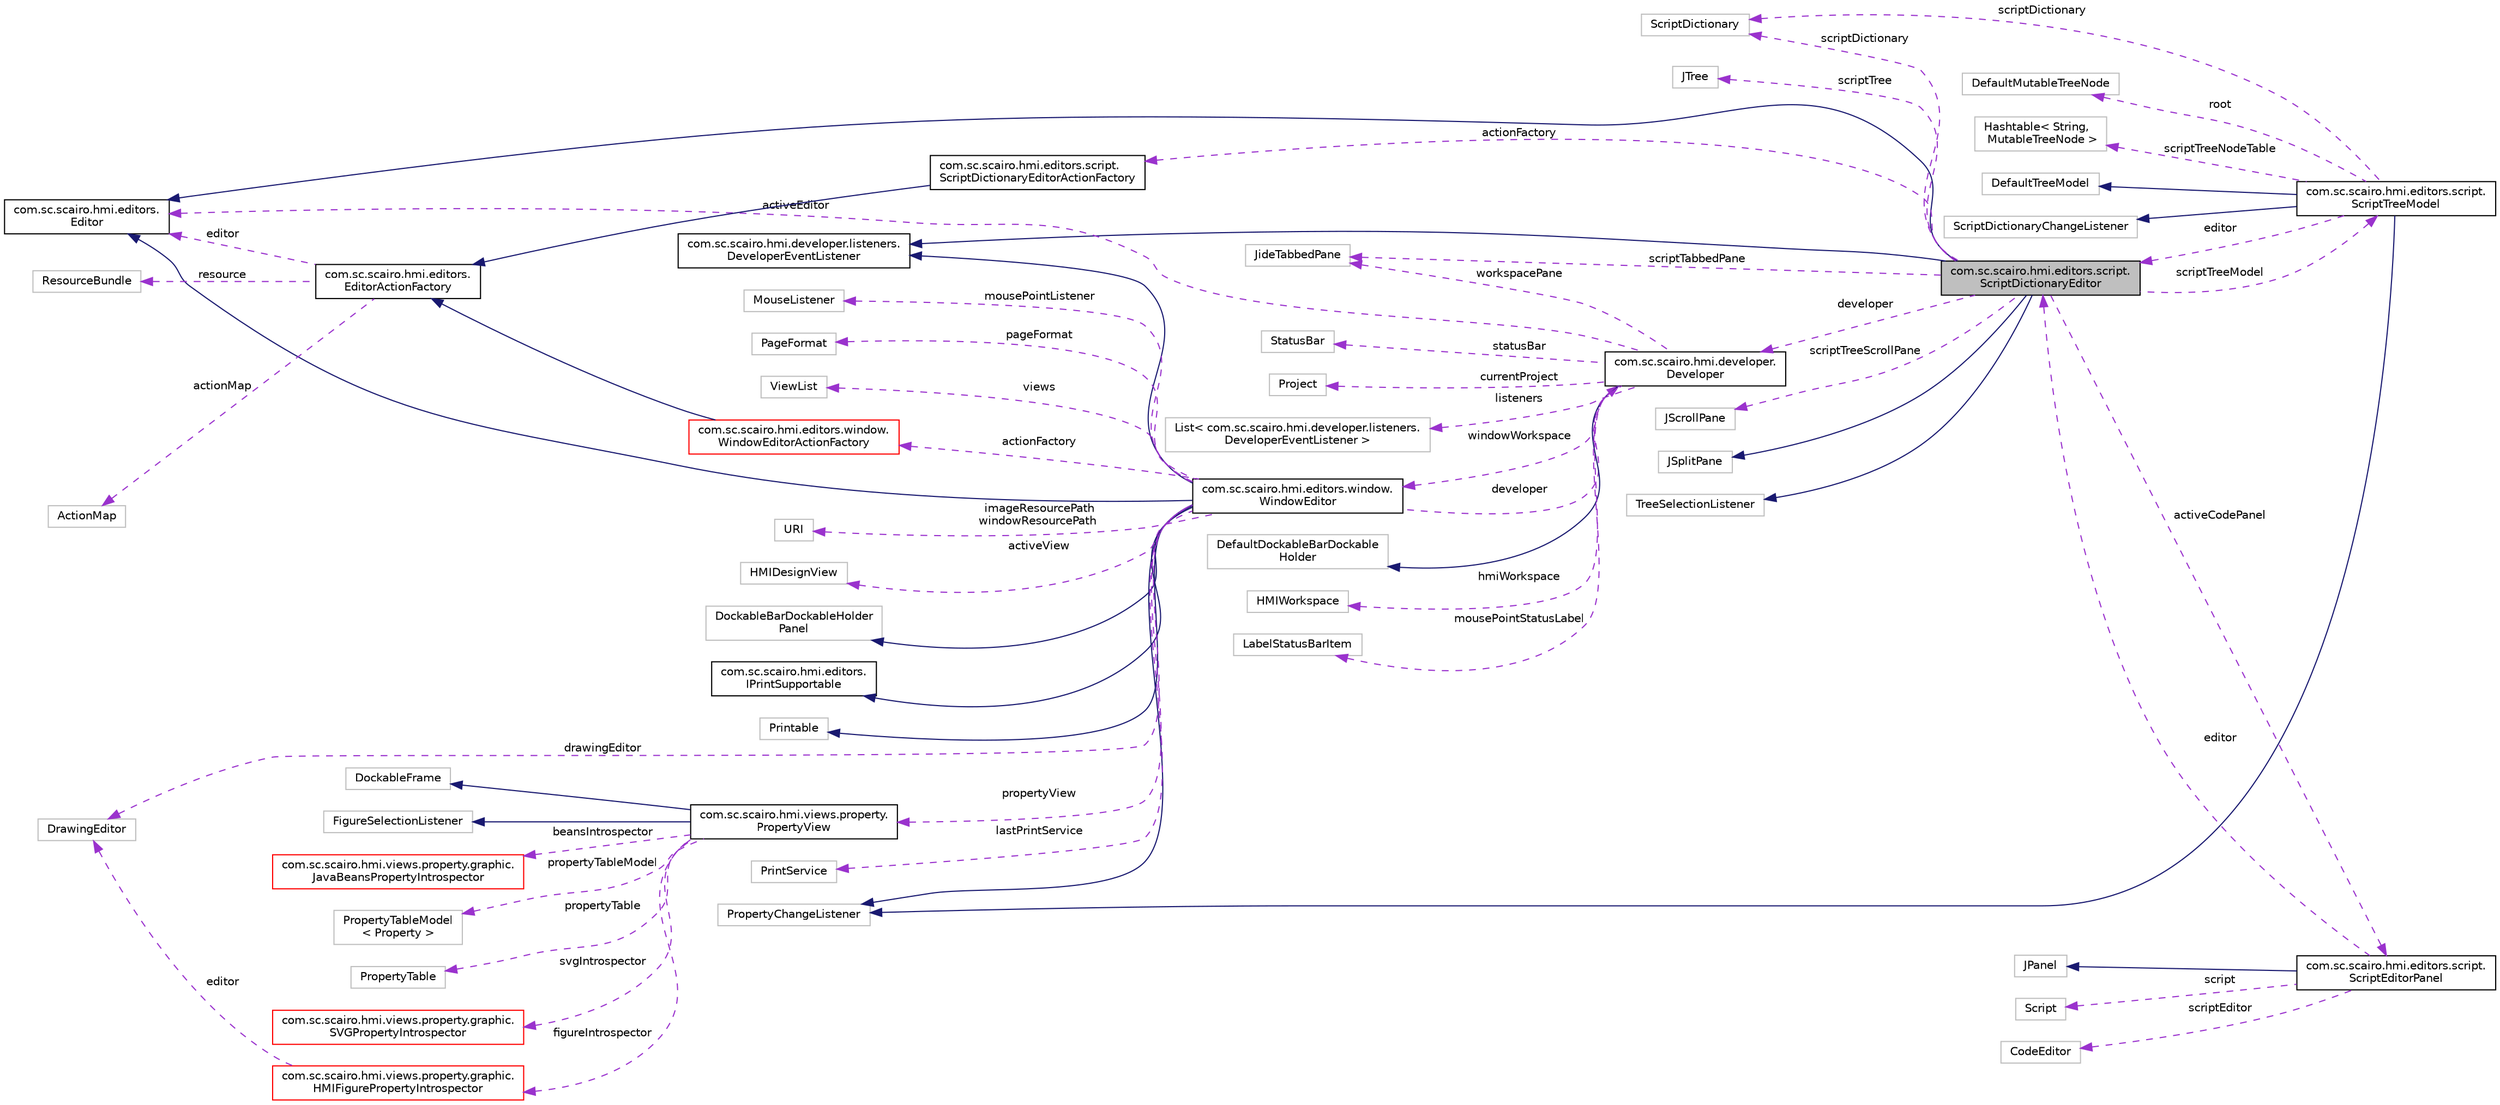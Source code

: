 digraph "com.sc.scairo.hmi.editors.script.ScriptDictionaryEditor"
{
 // LATEX_PDF_SIZE
  edge [fontname="Helvetica",fontsize="10",labelfontname="Helvetica",labelfontsize="10"];
  node [fontname="Helvetica",fontsize="10",shape=record];
  rankdir="LR";
  Node1 [label="com.sc.scairo.hmi.editors.script.\lScriptDictionaryEditor",height=0.2,width=0.4,color="black", fillcolor="grey75", style="filled", fontcolor="black",tooltip=" "];
  Node2 -> Node1 [dir="back",color="midnightblue",fontsize="10",style="solid",fontname="Helvetica"];
  Node2 [label="JSplitPane",height=0.2,width=0.4,color="grey75", fillcolor="white", style="filled",tooltip=" "];
  Node3 -> Node1 [dir="back",color="midnightblue",fontsize="10",style="solid",fontname="Helvetica"];
  Node3 [label="com.sc.scairo.hmi.developer.listeners.\lDeveloperEventListener",height=0.2,width=0.4,color="black", fillcolor="white", style="filled",URL="$interfacecom_1_1sc_1_1scairo_1_1hmi_1_1developer_1_1listeners_1_1_developer_event_listener.html",tooltip=" "];
  Node4 -> Node1 [dir="back",color="midnightblue",fontsize="10",style="solid",fontname="Helvetica"];
  Node4 [label="com.sc.scairo.hmi.editors.\lEditor",height=0.2,width=0.4,color="black", fillcolor="white", style="filled",URL="$interfacecom_1_1sc_1_1scairo_1_1hmi_1_1editors_1_1_editor.html",tooltip=" "];
  Node5 -> Node1 [dir="back",color="midnightblue",fontsize="10",style="solid",fontname="Helvetica"];
  Node5 [label="TreeSelectionListener",height=0.2,width=0.4,color="grey75", fillcolor="white", style="filled",tooltip=" "];
  Node6 -> Node1 [dir="back",color="darkorchid3",fontsize="10",style="dashed",label=" scriptTreeModel" ,fontname="Helvetica"];
  Node6 [label="com.sc.scairo.hmi.editors.script.\lScriptTreeModel",height=0.2,width=0.4,color="black", fillcolor="white", style="filled",URL="$classcom_1_1sc_1_1scairo_1_1hmi_1_1editors_1_1script_1_1_script_tree_model.html",tooltip=" "];
  Node7 -> Node6 [dir="back",color="midnightblue",fontsize="10",style="solid",fontname="Helvetica"];
  Node7 [label="DefaultTreeModel",height=0.2,width=0.4,color="grey75", fillcolor="white", style="filled",tooltip=" "];
  Node8 -> Node6 [dir="back",color="midnightblue",fontsize="10",style="solid",fontname="Helvetica"];
  Node8 [label="ScriptDictionaryChangeListener",height=0.2,width=0.4,color="grey75", fillcolor="white", style="filled",tooltip=" "];
  Node9 -> Node6 [dir="back",color="midnightblue",fontsize="10",style="solid",fontname="Helvetica"];
  Node9 [label="PropertyChangeListener",height=0.2,width=0.4,color="grey75", fillcolor="white", style="filled",tooltip=" "];
  Node10 -> Node6 [dir="back",color="darkorchid3",fontsize="10",style="dashed",label=" scriptDictionary" ,fontname="Helvetica"];
  Node10 [label="ScriptDictionary",height=0.2,width=0.4,color="grey75", fillcolor="white", style="filled",tooltip=" "];
  Node11 -> Node6 [dir="back",color="darkorchid3",fontsize="10",style="dashed",label=" root" ,fontname="Helvetica"];
  Node11 [label="DefaultMutableTreeNode",height=0.2,width=0.4,color="grey75", fillcolor="white", style="filled",tooltip=" "];
  Node12 -> Node6 [dir="back",color="darkorchid3",fontsize="10",style="dashed",label=" scriptTreeNodeTable" ,fontname="Helvetica"];
  Node12 [label="Hashtable\< String,\l MutableTreeNode \>",height=0.2,width=0.4,color="grey75", fillcolor="white", style="filled",tooltip=" "];
  Node1 -> Node6 [dir="back",color="darkorchid3",fontsize="10",style="dashed",label=" editor" ,fontname="Helvetica"];
  Node10 -> Node1 [dir="back",color="darkorchid3",fontsize="10",style="dashed",label=" scriptDictionary" ,fontname="Helvetica"];
  Node13 -> Node1 [dir="back",color="darkorchid3",fontsize="10",style="dashed",label=" actionFactory" ,fontname="Helvetica"];
  Node13 [label="com.sc.scairo.hmi.editors.script.\lScriptDictionaryEditorActionFactory",height=0.2,width=0.4,color="black", fillcolor="white", style="filled",URL="$classcom_1_1sc_1_1scairo_1_1hmi_1_1editors_1_1script_1_1_script_dictionary_editor_action_factory.html",tooltip=" "];
  Node14 -> Node13 [dir="back",color="midnightblue",fontsize="10",style="solid",fontname="Helvetica"];
  Node14 [label="com.sc.scairo.hmi.editors.\lEditorActionFactory",height=0.2,width=0.4,color="black", fillcolor="white", style="filled",URL="$classcom_1_1sc_1_1scairo_1_1hmi_1_1editors_1_1_editor_action_factory.html",tooltip=" "];
  Node15 -> Node14 [dir="back",color="darkorchid3",fontsize="10",style="dashed",label=" resource" ,fontname="Helvetica"];
  Node15 [label="ResourceBundle",height=0.2,width=0.4,color="grey75", fillcolor="white", style="filled",tooltip=" "];
  Node16 -> Node14 [dir="back",color="darkorchid3",fontsize="10",style="dashed",label=" actionMap" ,fontname="Helvetica"];
  Node16 [label="ActionMap",height=0.2,width=0.4,color="grey75", fillcolor="white", style="filled",tooltip=" "];
  Node4 -> Node14 [dir="back",color="darkorchid3",fontsize="10",style="dashed",label=" editor" ,fontname="Helvetica"];
  Node17 -> Node1 [dir="back",color="darkorchid3",fontsize="10",style="dashed",label=" scriptTabbedPane" ,fontname="Helvetica"];
  Node17 [label="JideTabbedPane",height=0.2,width=0.4,color="grey75", fillcolor="white", style="filled",tooltip=" "];
  Node18 -> Node1 [dir="back",color="darkorchid3",fontsize="10",style="dashed",label=" developer" ,fontname="Helvetica"];
  Node18 [label="com.sc.scairo.hmi.developer.\lDeveloper",height=0.2,width=0.4,color="black", fillcolor="white", style="filled",URL="$classcom_1_1sc_1_1scairo_1_1hmi_1_1developer_1_1_developer.html",tooltip=" "];
  Node19 -> Node18 [dir="back",color="midnightblue",fontsize="10",style="solid",fontname="Helvetica"];
  Node19 [label="DefaultDockableBarDockable\lHolder",height=0.2,width=0.4,color="grey75", fillcolor="white", style="filled",tooltip=" "];
  Node20 -> Node18 [dir="back",color="darkorchid3",fontsize="10",style="dashed",label=" hmiWorkspace" ,fontname="Helvetica"];
  Node20 [label="HMIWorkspace",height=0.2,width=0.4,color="grey75", fillcolor="white", style="filled",tooltip=" "];
  Node21 -> Node18 [dir="back",color="darkorchid3",fontsize="10",style="dashed",label=" windowWorkspace" ,fontname="Helvetica"];
  Node21 [label="com.sc.scairo.hmi.editors.window.\lWindowEditor",height=0.2,width=0.4,color="black", fillcolor="white", style="filled",URL="$classcom_1_1sc_1_1scairo_1_1hmi_1_1editors_1_1window_1_1_window_editor.html",tooltip=" "];
  Node22 -> Node21 [dir="back",color="midnightblue",fontsize="10",style="solid",fontname="Helvetica"];
  Node22 [label="DockableBarDockableHolder\lPanel",height=0.2,width=0.4,color="grey75", fillcolor="white", style="filled",tooltip=" "];
  Node3 -> Node21 [dir="back",color="midnightblue",fontsize="10",style="solid",fontname="Helvetica"];
  Node9 -> Node21 [dir="back",color="midnightblue",fontsize="10",style="solid",fontname="Helvetica"];
  Node4 -> Node21 [dir="back",color="midnightblue",fontsize="10",style="solid",fontname="Helvetica"];
  Node23 -> Node21 [dir="back",color="midnightblue",fontsize="10",style="solid",fontname="Helvetica"];
  Node23 [label="com.sc.scairo.hmi.editors.\lIPrintSupportable",height=0.2,width=0.4,color="black", fillcolor="white", style="filled",URL="$interfacecom_1_1sc_1_1scairo_1_1hmi_1_1editors_1_1_i_print_supportable.html",tooltip=" "];
  Node24 -> Node21 [dir="back",color="midnightblue",fontsize="10",style="solid",fontname="Helvetica"];
  Node24 [label="Printable",height=0.2,width=0.4,color="grey75", fillcolor="white", style="filled",tooltip=" "];
  Node25 -> Node21 [dir="back",color="darkorchid3",fontsize="10",style="dashed",label=" drawingEditor" ,fontname="Helvetica"];
  Node25 [label="DrawingEditor",height=0.2,width=0.4,color="grey75", fillcolor="white", style="filled",tooltip=" "];
  Node26 -> Node21 [dir="back",color="darkorchid3",fontsize="10",style="dashed",label=" lastPrintService" ,fontname="Helvetica"];
  Node26 [label="PrintService",height=0.2,width=0.4,color="grey75", fillcolor="white", style="filled",tooltip=" "];
  Node27 -> Node21 [dir="back",color="darkorchid3",fontsize="10",style="dashed",label=" mousePointListener" ,fontname="Helvetica"];
  Node27 [label="MouseListener",height=0.2,width=0.4,color="grey75", fillcolor="white", style="filled",tooltip=" "];
  Node28 -> Node21 [dir="back",color="darkorchid3",fontsize="10",style="dashed",label=" pageFormat" ,fontname="Helvetica"];
  Node28 [label="PageFormat",height=0.2,width=0.4,color="grey75", fillcolor="white", style="filled",tooltip=" "];
  Node29 -> Node21 [dir="back",color="darkorchid3",fontsize="10",style="dashed",label=" views" ,fontname="Helvetica"];
  Node29 [label="ViewList",height=0.2,width=0.4,color="grey75", fillcolor="white", style="filled",tooltip=" "];
  Node30 -> Node21 [dir="back",color="darkorchid3",fontsize="10",style="dashed",label=" imageResourcePath\nwindowResourcePath" ,fontname="Helvetica"];
  Node30 [label="URI",height=0.2,width=0.4,color="grey75", fillcolor="white", style="filled",tooltip=" "];
  Node31 -> Node21 [dir="back",color="darkorchid3",fontsize="10",style="dashed",label=" activeView" ,fontname="Helvetica"];
  Node31 [label="HMIDesignView",height=0.2,width=0.4,color="grey75", fillcolor="white", style="filled",tooltip=" "];
  Node18 -> Node21 [dir="back",color="darkorchid3",fontsize="10",style="dashed",label=" developer" ,fontname="Helvetica"];
  Node32 -> Node21 [dir="back",color="darkorchid3",fontsize="10",style="dashed",label=" propertyView" ,fontname="Helvetica"];
  Node32 [label="com.sc.scairo.hmi.views.property.\lPropertyView",height=0.2,width=0.4,color="black", fillcolor="white", style="filled",URL="$classcom_1_1sc_1_1scairo_1_1hmi_1_1views_1_1property_1_1_property_view.html",tooltip=" "];
  Node33 -> Node32 [dir="back",color="midnightblue",fontsize="10",style="solid",fontname="Helvetica"];
  Node33 [label="DockableFrame",height=0.2,width=0.4,color="grey75", fillcolor="white", style="filled",tooltip=" "];
  Node34 -> Node32 [dir="back",color="midnightblue",fontsize="10",style="solid",fontname="Helvetica"];
  Node34 [label="FigureSelectionListener",height=0.2,width=0.4,color="grey75", fillcolor="white", style="filled",tooltip=" "];
  Node35 -> Node32 [dir="back",color="darkorchid3",fontsize="10",style="dashed",label=" beansIntrospector" ,fontname="Helvetica"];
  Node35 [label="com.sc.scairo.hmi.views.property.graphic.\lJavaBeansPropertyIntrospector",height=0.2,width=0.4,color="red", fillcolor="white", style="filled",URL="$classcom_1_1sc_1_1scairo_1_1hmi_1_1views_1_1property_1_1graphic_1_1_java_beans_property_introspector.html",tooltip=" "];
  Node49 -> Node32 [dir="back",color="darkorchid3",fontsize="10",style="dashed",label=" figureIntrospector" ,fontname="Helvetica"];
  Node49 [label="com.sc.scairo.hmi.views.property.graphic.\lHMIFigurePropertyIntrospector",height=0.2,width=0.4,color="red", fillcolor="white", style="filled",URL="$classcom_1_1sc_1_1scairo_1_1hmi_1_1views_1_1property_1_1graphic_1_1_h_m_i_figure_property_introspector.html",tooltip=" "];
  Node25 -> Node49 [dir="back",color="darkorchid3",fontsize="10",style="dashed",label=" editor" ,fontname="Helvetica"];
  Node53 -> Node32 [dir="back",color="darkorchid3",fontsize="10",style="dashed",label=" propertyTableModel" ,fontname="Helvetica"];
  Node53 [label="PropertyTableModel\l\< Property \>",height=0.2,width=0.4,color="grey75", fillcolor="white", style="filled",tooltip=" "];
  Node54 -> Node32 [dir="back",color="darkorchid3",fontsize="10",style="dashed",label=" propertyTable" ,fontname="Helvetica"];
  Node54 [label="PropertyTable",height=0.2,width=0.4,color="grey75", fillcolor="white", style="filled",tooltip=" "];
  Node55 -> Node32 [dir="back",color="darkorchid3",fontsize="10",style="dashed",label=" svgIntrospector" ,fontname="Helvetica"];
  Node55 [label="com.sc.scairo.hmi.views.property.graphic.\lSVGPropertyIntrospector",height=0.2,width=0.4,color="red", fillcolor="white", style="filled",URL="$classcom_1_1sc_1_1scairo_1_1hmi_1_1views_1_1property_1_1graphic_1_1_s_v_g_property_introspector.html",tooltip=" "];
  Node58 -> Node21 [dir="back",color="darkorchid3",fontsize="10",style="dashed",label=" actionFactory" ,fontname="Helvetica"];
  Node58 [label="com.sc.scairo.hmi.editors.window.\lWindowEditorActionFactory",height=0.2,width=0.4,color="red", fillcolor="white", style="filled",URL="$classcom_1_1sc_1_1scairo_1_1hmi_1_1editors_1_1window_1_1_window_editor_action_factory.html",tooltip=" "];
  Node14 -> Node58 [dir="back",color="midnightblue",fontsize="10",style="solid",fontname="Helvetica"];
  Node63 -> Node18 [dir="back",color="darkorchid3",fontsize="10",style="dashed",label=" mousePointStatusLabel" ,fontname="Helvetica"];
  Node63 [label="LabelStatusBarItem",height=0.2,width=0.4,color="grey75", fillcolor="white", style="filled",tooltip=" "];
  Node17 -> Node18 [dir="back",color="darkorchid3",fontsize="10",style="dashed",label=" workspacePane" ,fontname="Helvetica"];
  Node64 -> Node18 [dir="back",color="darkorchid3",fontsize="10",style="dashed",label=" statusBar" ,fontname="Helvetica"];
  Node64 [label="StatusBar",height=0.2,width=0.4,color="grey75", fillcolor="white", style="filled",tooltip=" "];
  Node65 -> Node18 [dir="back",color="darkorchid3",fontsize="10",style="dashed",label=" currentProject" ,fontname="Helvetica"];
  Node65 [label="Project",height=0.2,width=0.4,color="grey75", fillcolor="white", style="filled",tooltip=" "];
  Node66 -> Node18 [dir="back",color="darkorchid3",fontsize="10",style="dashed",label=" listeners" ,fontname="Helvetica"];
  Node66 [label="List\< com.sc.scairo.hmi.developer.listeners.\lDeveloperEventListener \>",height=0.2,width=0.4,color="grey75", fillcolor="white", style="filled",tooltip=" "];
  Node4 -> Node18 [dir="back",color="darkorchid3",fontsize="10",style="dashed",label=" activeEditor" ,fontname="Helvetica"];
  Node67 -> Node1 [dir="back",color="darkorchid3",fontsize="10",style="dashed",label=" activeCodePanel" ,fontname="Helvetica"];
  Node67 [label="com.sc.scairo.hmi.editors.script.\lScriptEditorPanel",height=0.2,width=0.4,color="black", fillcolor="white", style="filled",URL="$classcom_1_1sc_1_1scairo_1_1hmi_1_1editors_1_1script_1_1_script_editor_panel.html",tooltip=" "];
  Node68 -> Node67 [dir="back",color="midnightblue",fontsize="10",style="solid",fontname="Helvetica"];
  Node68 [label="JPanel",height=0.2,width=0.4,color="grey75", fillcolor="white", style="filled",tooltip=" "];
  Node69 -> Node67 [dir="back",color="darkorchid3",fontsize="10",style="dashed",label=" script" ,fontname="Helvetica"];
  Node69 [label="Script",height=0.2,width=0.4,color="grey75", fillcolor="white", style="filled",tooltip=" "];
  Node70 -> Node67 [dir="back",color="darkorchid3",fontsize="10",style="dashed",label=" scriptEditor" ,fontname="Helvetica"];
  Node70 [label="CodeEditor",height=0.2,width=0.4,color="grey75", fillcolor="white", style="filled",tooltip=" "];
  Node1 -> Node67 [dir="back",color="darkorchid3",fontsize="10",style="dashed",label=" editor" ,fontname="Helvetica"];
  Node71 -> Node1 [dir="back",color="darkorchid3",fontsize="10",style="dashed",label=" scriptTree" ,fontname="Helvetica"];
  Node71 [label="JTree",height=0.2,width=0.4,color="grey75", fillcolor="white", style="filled",tooltip=" "];
  Node72 -> Node1 [dir="back",color="darkorchid3",fontsize="10",style="dashed",label=" scriptTreeScrollPane" ,fontname="Helvetica"];
  Node72 [label="JScrollPane",height=0.2,width=0.4,color="grey75", fillcolor="white", style="filled",tooltip=" "];
}
